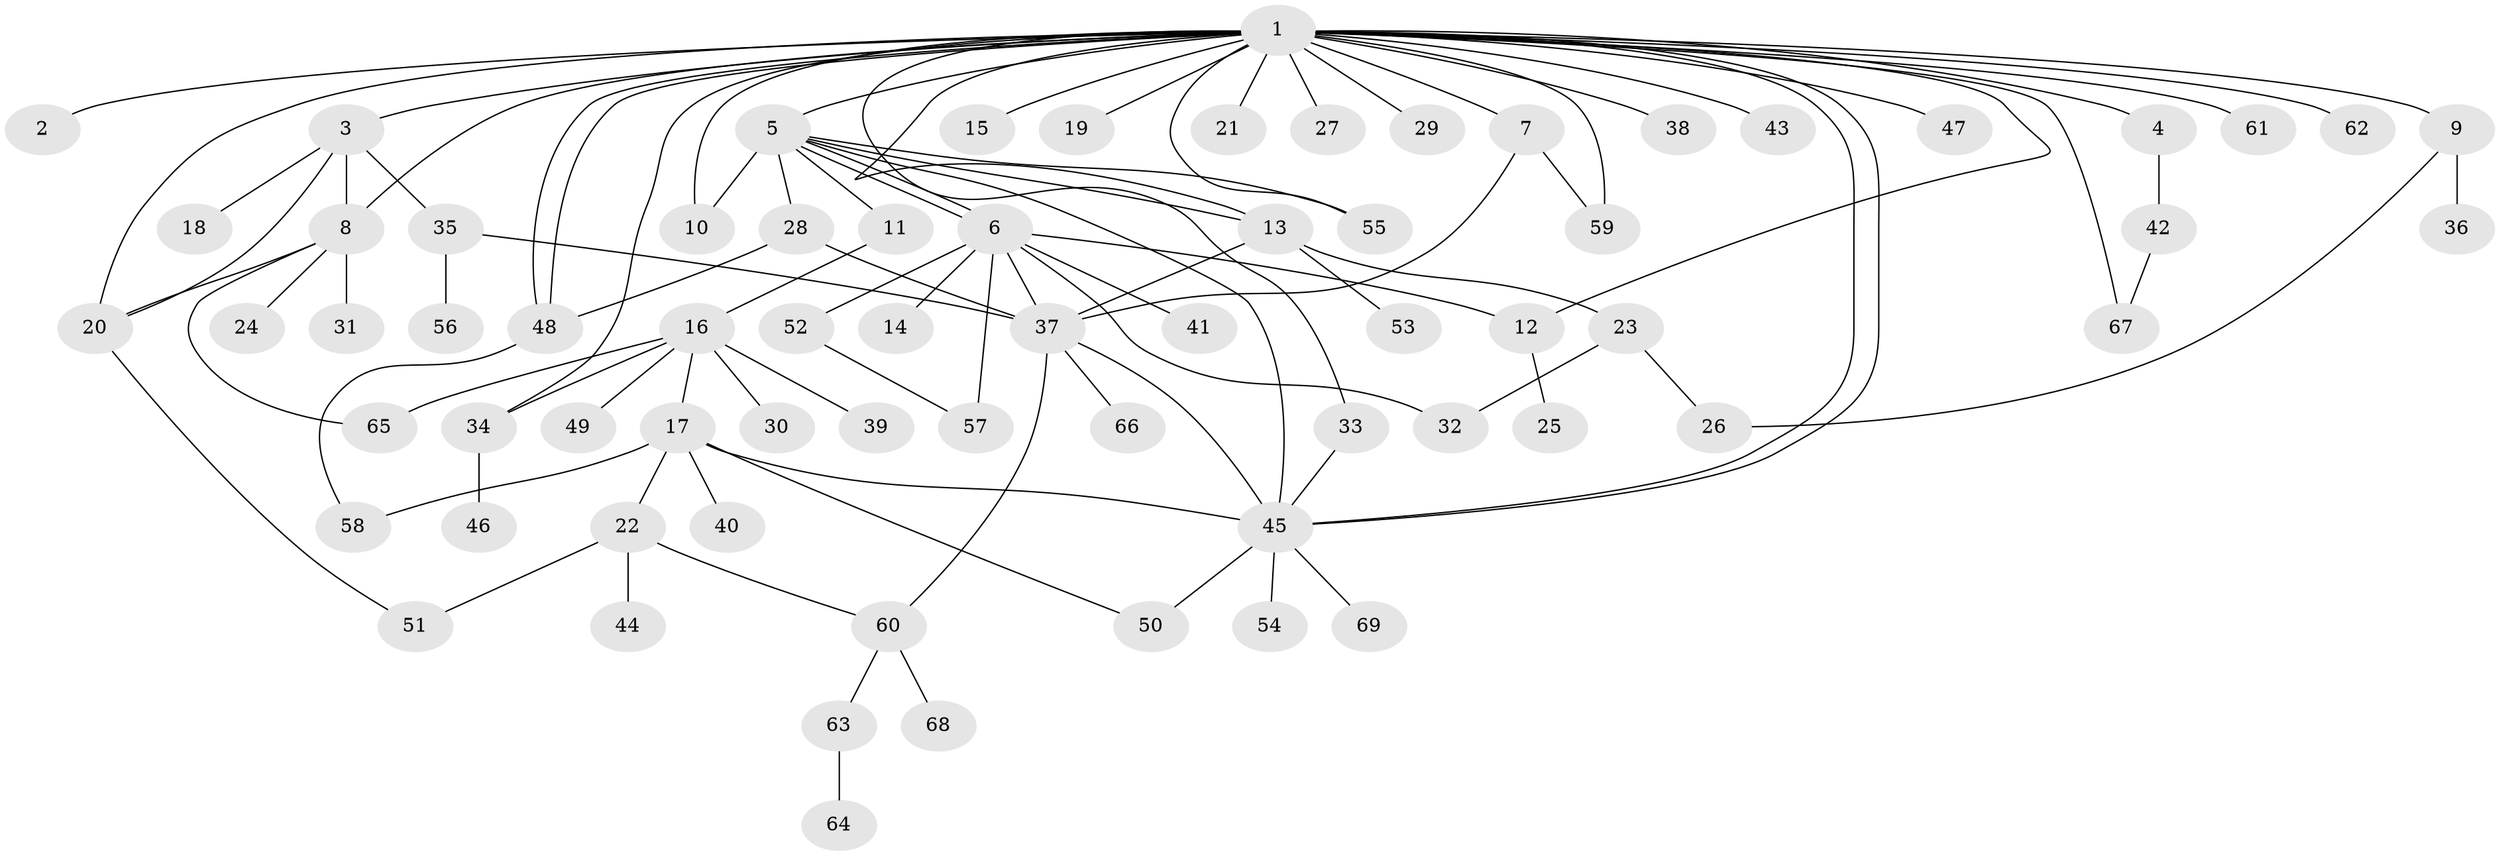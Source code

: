 // Generated by graph-tools (version 1.1) at 2025/35/03/09/25 02:35:30]
// undirected, 69 vertices, 98 edges
graph export_dot {
graph [start="1"]
  node [color=gray90,style=filled];
  1;
  2;
  3;
  4;
  5;
  6;
  7;
  8;
  9;
  10;
  11;
  12;
  13;
  14;
  15;
  16;
  17;
  18;
  19;
  20;
  21;
  22;
  23;
  24;
  25;
  26;
  27;
  28;
  29;
  30;
  31;
  32;
  33;
  34;
  35;
  36;
  37;
  38;
  39;
  40;
  41;
  42;
  43;
  44;
  45;
  46;
  47;
  48;
  49;
  50;
  51;
  52;
  53;
  54;
  55;
  56;
  57;
  58;
  59;
  60;
  61;
  62;
  63;
  64;
  65;
  66;
  67;
  68;
  69;
  1 -- 2;
  1 -- 3;
  1 -- 4;
  1 -- 5;
  1 -- 7;
  1 -- 8;
  1 -- 9;
  1 -- 10;
  1 -- 12;
  1 -- 13;
  1 -- 15;
  1 -- 19;
  1 -- 20;
  1 -- 21;
  1 -- 27;
  1 -- 29;
  1 -- 33;
  1 -- 34;
  1 -- 38;
  1 -- 43;
  1 -- 45;
  1 -- 45;
  1 -- 47;
  1 -- 48;
  1 -- 48;
  1 -- 55;
  1 -- 59;
  1 -- 61;
  1 -- 62;
  1 -- 67;
  3 -- 8;
  3 -- 18;
  3 -- 20;
  3 -- 35;
  4 -- 42;
  5 -- 6;
  5 -- 6;
  5 -- 10;
  5 -- 11;
  5 -- 13;
  5 -- 28;
  5 -- 45;
  5 -- 55;
  6 -- 12;
  6 -- 14;
  6 -- 32;
  6 -- 37;
  6 -- 41;
  6 -- 52;
  6 -- 57;
  7 -- 37;
  7 -- 59;
  8 -- 20;
  8 -- 24;
  8 -- 31;
  8 -- 65;
  9 -- 26;
  9 -- 36;
  11 -- 16;
  12 -- 25;
  13 -- 23;
  13 -- 37;
  13 -- 53;
  16 -- 17;
  16 -- 30;
  16 -- 34;
  16 -- 39;
  16 -- 49;
  16 -- 65;
  17 -- 22;
  17 -- 40;
  17 -- 45;
  17 -- 50;
  17 -- 58;
  20 -- 51;
  22 -- 44;
  22 -- 51;
  22 -- 60;
  23 -- 26;
  23 -- 32;
  28 -- 37;
  28 -- 48;
  33 -- 45;
  34 -- 46;
  35 -- 37;
  35 -- 56;
  37 -- 45;
  37 -- 60;
  37 -- 66;
  42 -- 67;
  45 -- 50;
  45 -- 54;
  45 -- 69;
  48 -- 58;
  52 -- 57;
  60 -- 63;
  60 -- 68;
  63 -- 64;
}
